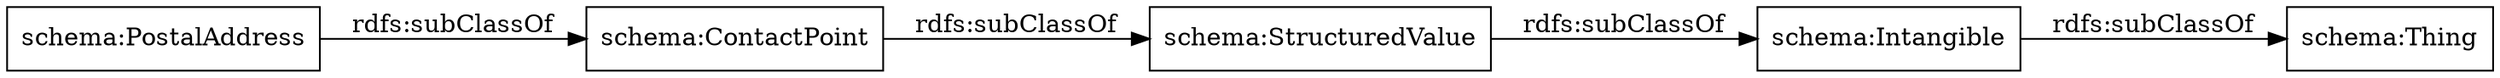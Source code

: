 digraph ar2dtool_diagram { 
rankdir=LR;
size="1000"
node [shape = rectangle, color="black"]; "schema:Intangible" "schema:PostalAddress" "schema:ContactPoint" "schema:Thing" "schema:StructuredValue" ; /*classes style*/
	"schema:StructuredValue" -> "schema:Intangible" [ label = "rdfs:subClassOf" ];
	"schema:Intangible" -> "schema:Thing" [ label = "rdfs:subClassOf" ];
	"schema:ContactPoint" -> "schema:StructuredValue" [ label = "rdfs:subClassOf" ];
	"schema:PostalAddress" -> "schema:ContactPoint" [ label = "rdfs:subClassOf" ];

}
